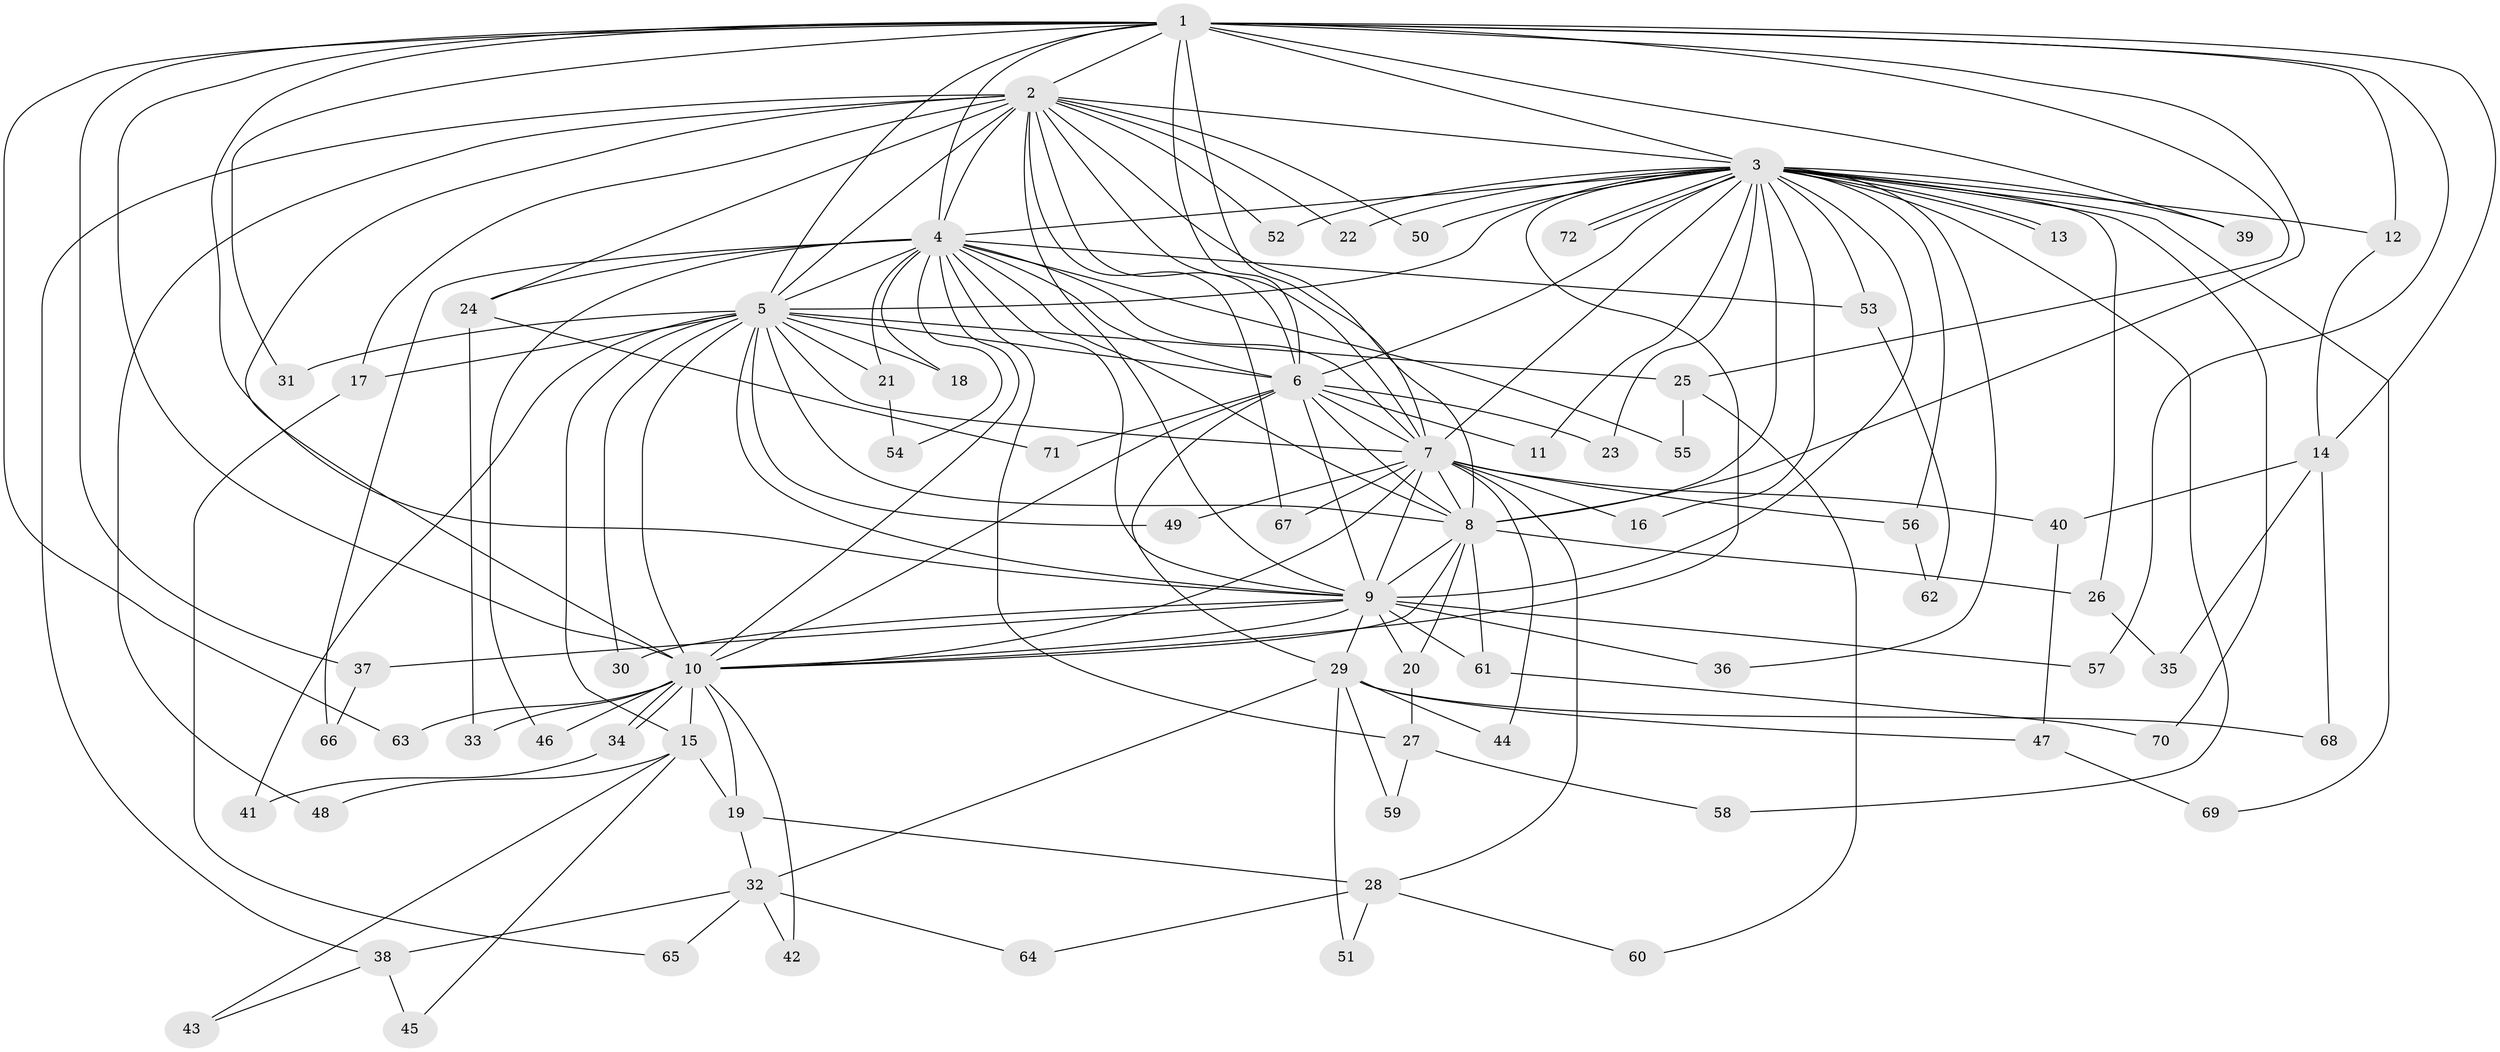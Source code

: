 // Generated by graph-tools (version 1.1) at 2025/49/03/09/25 03:49:31]
// undirected, 72 vertices, 169 edges
graph export_dot {
graph [start="1"]
  node [color=gray90,style=filled];
  1;
  2;
  3;
  4;
  5;
  6;
  7;
  8;
  9;
  10;
  11;
  12;
  13;
  14;
  15;
  16;
  17;
  18;
  19;
  20;
  21;
  22;
  23;
  24;
  25;
  26;
  27;
  28;
  29;
  30;
  31;
  32;
  33;
  34;
  35;
  36;
  37;
  38;
  39;
  40;
  41;
  42;
  43;
  44;
  45;
  46;
  47;
  48;
  49;
  50;
  51;
  52;
  53;
  54;
  55;
  56;
  57;
  58;
  59;
  60;
  61;
  62;
  63;
  64;
  65;
  66;
  67;
  68;
  69;
  70;
  71;
  72;
  1 -- 2;
  1 -- 3;
  1 -- 4;
  1 -- 5;
  1 -- 6;
  1 -- 7;
  1 -- 8;
  1 -- 9;
  1 -- 10;
  1 -- 12;
  1 -- 14;
  1 -- 25;
  1 -- 31;
  1 -- 37;
  1 -- 39;
  1 -- 57;
  1 -- 63;
  2 -- 3;
  2 -- 4;
  2 -- 5;
  2 -- 6;
  2 -- 7;
  2 -- 8;
  2 -- 9;
  2 -- 10;
  2 -- 17;
  2 -- 22;
  2 -- 24;
  2 -- 38;
  2 -- 48;
  2 -- 50;
  2 -- 52;
  2 -- 67;
  3 -- 4;
  3 -- 5;
  3 -- 6;
  3 -- 7;
  3 -- 8;
  3 -- 9;
  3 -- 10;
  3 -- 11;
  3 -- 12;
  3 -- 13;
  3 -- 13;
  3 -- 16;
  3 -- 22;
  3 -- 23;
  3 -- 26;
  3 -- 36;
  3 -- 39;
  3 -- 50;
  3 -- 52;
  3 -- 53;
  3 -- 56;
  3 -- 58;
  3 -- 69;
  3 -- 70;
  3 -- 72;
  3 -- 72;
  4 -- 5;
  4 -- 6;
  4 -- 7;
  4 -- 8;
  4 -- 9;
  4 -- 10;
  4 -- 18;
  4 -- 21;
  4 -- 24;
  4 -- 27;
  4 -- 46;
  4 -- 53;
  4 -- 54;
  4 -- 55;
  4 -- 66;
  5 -- 6;
  5 -- 7;
  5 -- 8;
  5 -- 9;
  5 -- 10;
  5 -- 15;
  5 -- 17;
  5 -- 18;
  5 -- 21;
  5 -- 25;
  5 -- 30;
  5 -- 31;
  5 -- 41;
  5 -- 49;
  6 -- 7;
  6 -- 8;
  6 -- 9;
  6 -- 10;
  6 -- 11;
  6 -- 23;
  6 -- 29;
  6 -- 71;
  7 -- 8;
  7 -- 9;
  7 -- 10;
  7 -- 16;
  7 -- 28;
  7 -- 40;
  7 -- 44;
  7 -- 49;
  7 -- 56;
  7 -- 67;
  8 -- 9;
  8 -- 10;
  8 -- 20;
  8 -- 26;
  8 -- 61;
  9 -- 10;
  9 -- 20;
  9 -- 29;
  9 -- 30;
  9 -- 36;
  9 -- 37;
  9 -- 57;
  9 -- 61;
  10 -- 15;
  10 -- 19;
  10 -- 33;
  10 -- 34;
  10 -- 34;
  10 -- 42;
  10 -- 46;
  10 -- 63;
  12 -- 14;
  14 -- 35;
  14 -- 40;
  14 -- 68;
  15 -- 19;
  15 -- 43;
  15 -- 45;
  15 -- 48;
  17 -- 65;
  19 -- 28;
  19 -- 32;
  20 -- 27;
  21 -- 54;
  24 -- 33;
  24 -- 71;
  25 -- 55;
  25 -- 60;
  26 -- 35;
  27 -- 58;
  27 -- 59;
  28 -- 51;
  28 -- 60;
  28 -- 64;
  29 -- 32;
  29 -- 44;
  29 -- 47;
  29 -- 51;
  29 -- 59;
  29 -- 68;
  32 -- 38;
  32 -- 42;
  32 -- 64;
  32 -- 65;
  34 -- 41;
  37 -- 66;
  38 -- 43;
  38 -- 45;
  40 -- 47;
  47 -- 69;
  53 -- 62;
  56 -- 62;
  61 -- 70;
}
